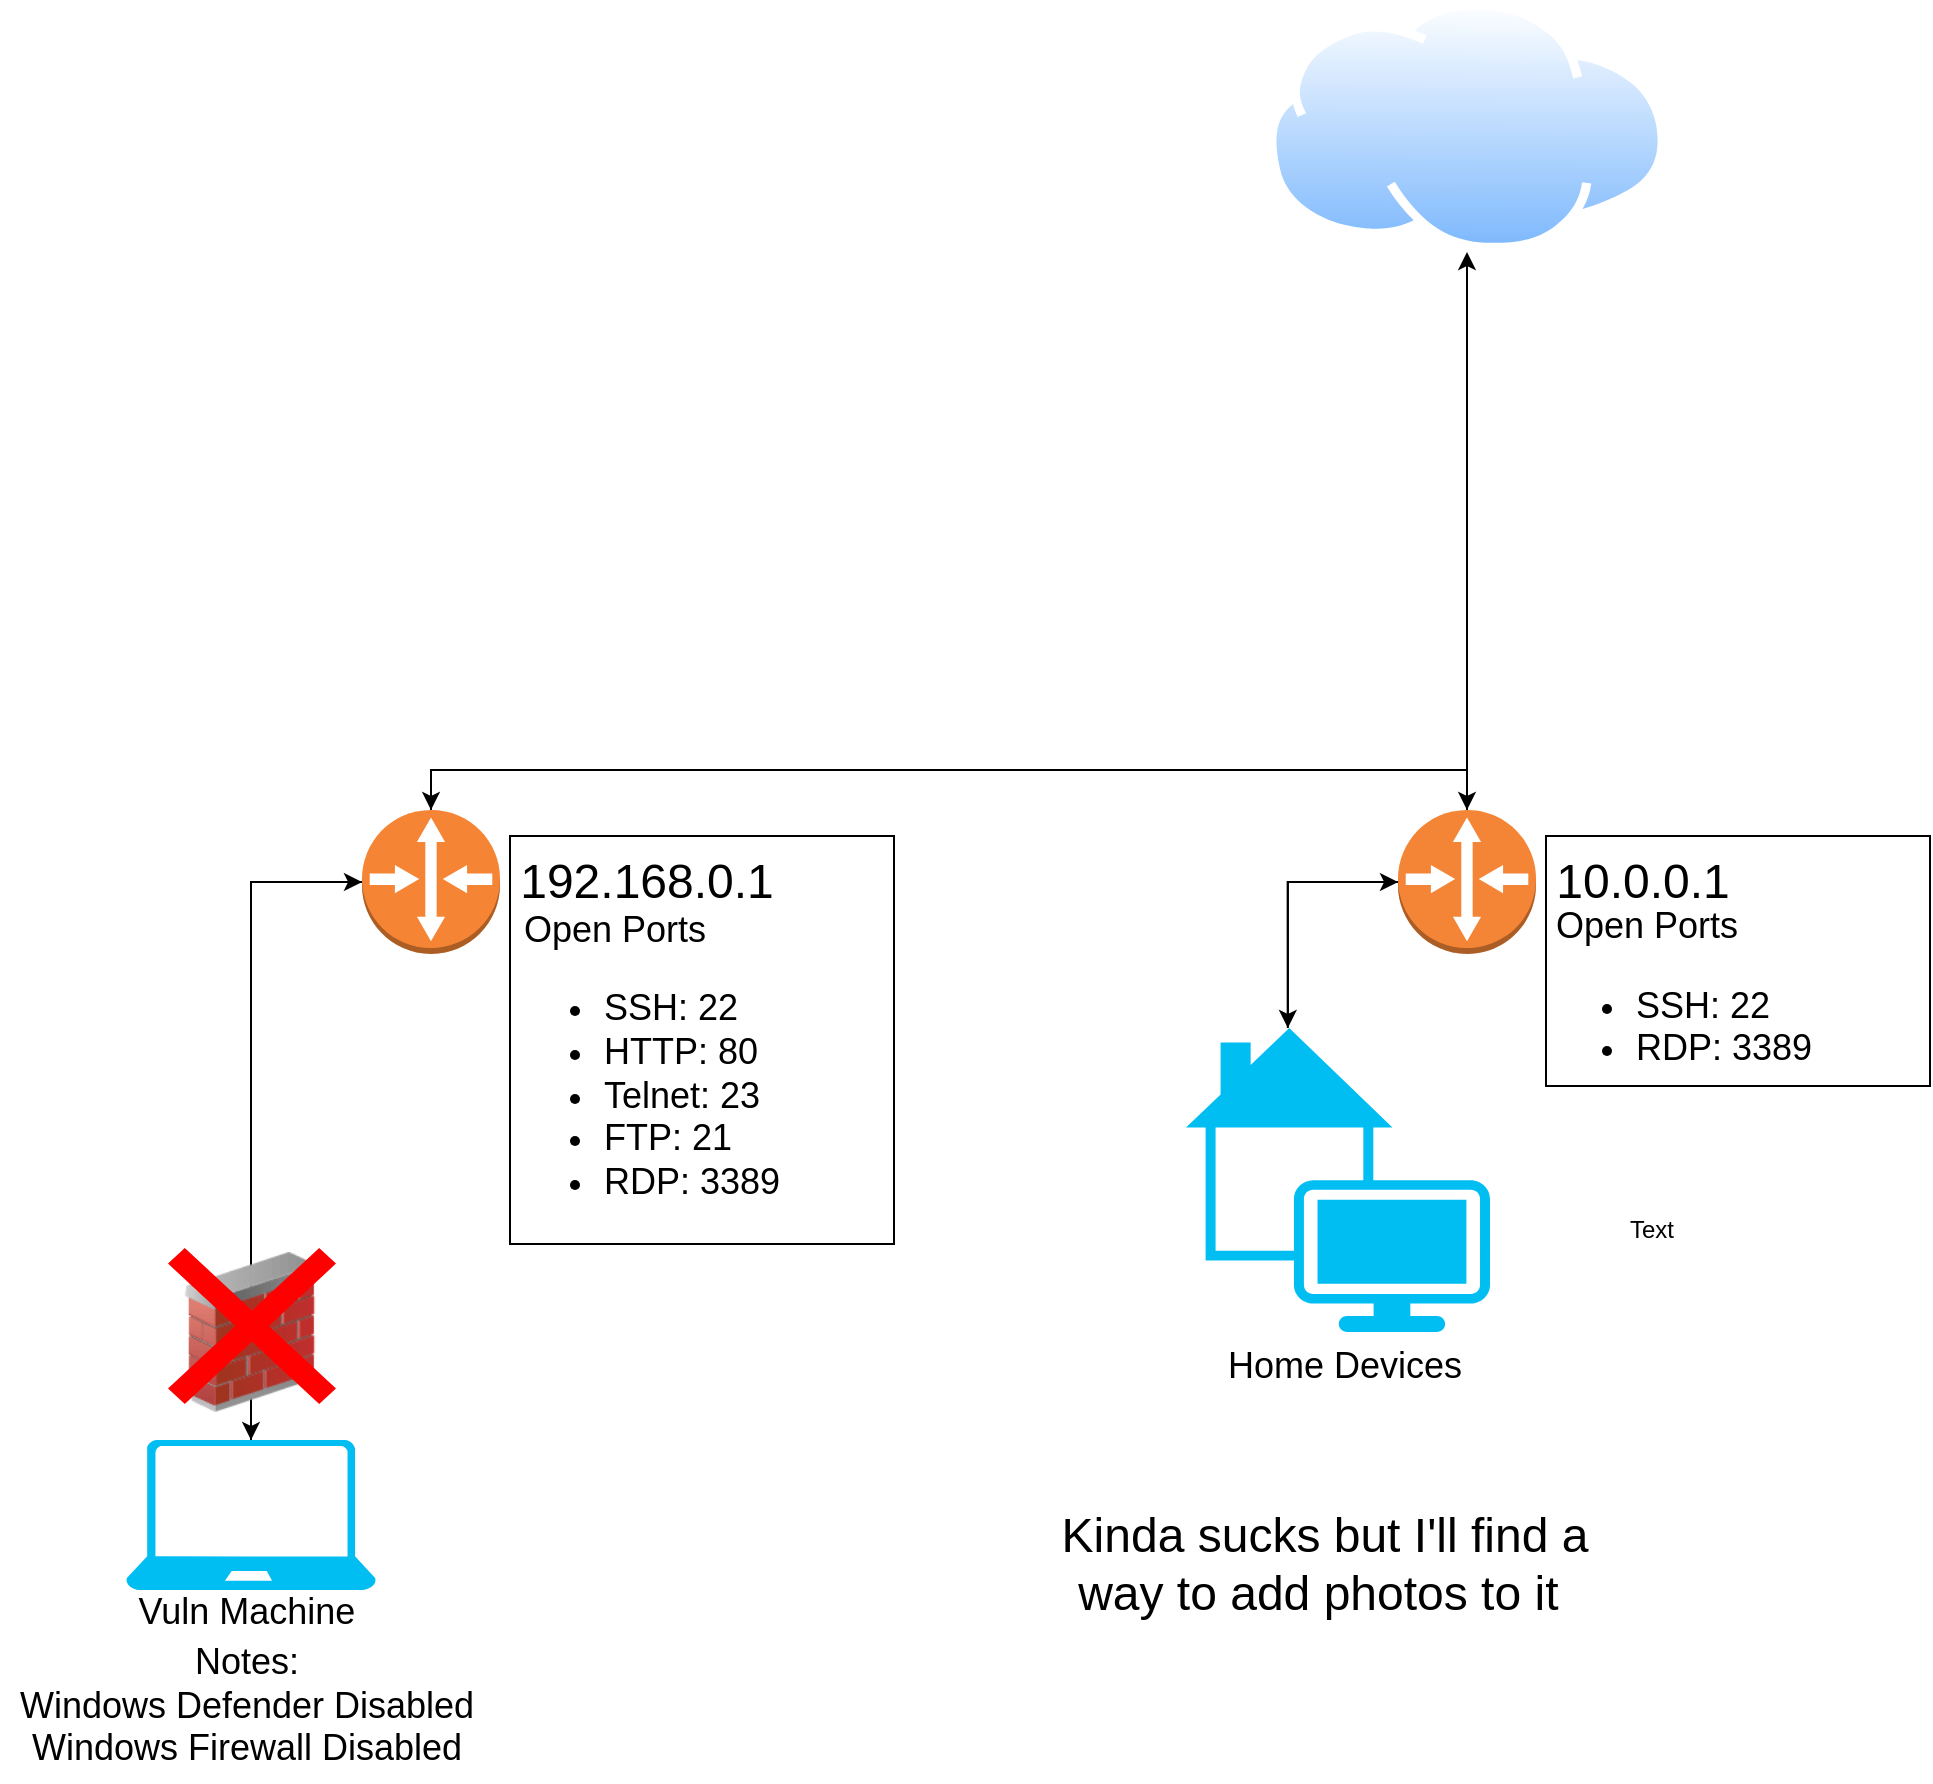 <mxfile version="24.4.4" type="device">
  <diagram name="Page-1" id="vlMoOn-6RSm7Gc2Z-TM3">
    <mxGraphModel dx="2433" dy="766" grid="0" gridSize="10" guides="1" tooltips="1" connect="1" arrows="1" fold="1" page="0" pageScale="1" pageWidth="850" pageHeight="1100" math="0" shadow="0">
      <root>
        <mxCell id="0" />
        <mxCell id="1" parent="0" />
        <mxCell id="TdLjCQkxOGRTl37V7jdG-11" value="" style="rounded=0;whiteSpace=wrap;html=1;" vertex="1" parent="1">
          <mxGeometry x="295" y="431" width="192" height="125" as="geometry" />
        </mxCell>
        <mxCell id="TdLjCQkxOGRTl37V7jdG-10" value="" style="rounded=0;whiteSpace=wrap;html=1;" vertex="1" parent="1">
          <mxGeometry x="-223" y="431" width="192" height="204" as="geometry" />
        </mxCell>
        <mxCell id="TdLjCQkxOGRTl37V7jdG-1" value="" style="verticalLabelPosition=bottom;html=1;verticalAlign=top;align=center;strokeColor=none;fillColor=#00BEF2;shape=mxgraph.azure.laptop;pointerEvents=1;" vertex="1" parent="1">
          <mxGeometry x="-415" y="733" width="125" height="75" as="geometry" />
        </mxCell>
        <mxCell id="TdLjCQkxOGRTl37V7jdG-2" value="" style="outlineConnect=0;dashed=0;verticalLabelPosition=bottom;verticalAlign=top;align=center;html=1;shape=mxgraph.aws3.router;fillColor=#F58534;gradientColor=none;" vertex="1" parent="1">
          <mxGeometry x="-297" y="418" width="69" height="72" as="geometry" />
        </mxCell>
        <mxCell id="TdLjCQkxOGRTl37V7jdG-27" style="edgeStyle=orthogonalEdgeStyle;rounded=0;orthogonalLoop=1;jettySize=auto;html=1;exitX=0.5;exitY=0;exitDx=0;exitDy=0;exitPerimeter=0;entryX=0.5;entryY=1;entryDx=0;entryDy=0;" edge="1" parent="1" source="TdLjCQkxOGRTl37V7jdG-4" target="TdLjCQkxOGRTl37V7jdG-19">
          <mxGeometry relative="1" as="geometry" />
        </mxCell>
        <mxCell id="TdLjCQkxOGRTl37V7jdG-4" value="" style="outlineConnect=0;dashed=0;verticalLabelPosition=bottom;verticalAlign=top;align=center;html=1;shape=mxgraph.aws3.router;fillColor=#F58536;gradientColor=none;" vertex="1" parent="1">
          <mxGeometry x="221" y="418" width="69" height="72" as="geometry" />
        </mxCell>
        <mxCell id="TdLjCQkxOGRTl37V7jdG-6" value="&lt;font style=&quot;font-size: 24px;&quot;&gt;192.168.0.1&lt;/font&gt;" style="text;html=1;align=center;verticalAlign=middle;resizable=0;points=[];autosize=1;strokeColor=none;fillColor=none;" vertex="1" parent="1">
          <mxGeometry x="-228" y="433.5" width="145" height="41" as="geometry" />
        </mxCell>
        <mxCell id="TdLjCQkxOGRTl37V7jdG-7" value="&lt;font style=&quot;font-size: 24px;&quot;&gt;10.0.0.1&lt;/font&gt;" style="text;html=1;align=center;verticalAlign=middle;resizable=0;points=[];autosize=1;strokeColor=none;fillColor=none;" vertex="1" parent="1">
          <mxGeometry x="290" y="433.5" width="105" height="41" as="geometry" />
        </mxCell>
        <mxCell id="TdLjCQkxOGRTl37V7jdG-8" value="&lt;font style=&quot;font-size: 18px;&quot;&gt;Open Ports&lt;br&gt;&lt;ul&gt;&lt;li&gt;&lt;font style=&quot;font-size: 18px;&quot;&gt;SSH: 22&lt;/font&gt;&lt;/li&gt;&lt;li&gt;&lt;font style=&quot;font-size: 18px;&quot;&gt;HTTP: 80&lt;/font&gt;&lt;/li&gt;&lt;li&gt;&lt;font style=&quot;font-size: 18px;&quot;&gt;Telnet: 23&lt;/font&gt;&lt;/li&gt;&lt;li&gt;FTP: 21&lt;/li&gt;&lt;li&gt;RDP: 3389&lt;/li&gt;&lt;/ul&gt;&lt;/font&gt;" style="text;html=1;align=left;verticalAlign=middle;resizable=0;points=[];autosize=1;strokeColor=none;fillColor=none;" vertex="1" parent="1">
          <mxGeometry x="-218" y="461" width="146" height="178" as="geometry" />
        </mxCell>
        <mxCell id="TdLjCQkxOGRTl37V7jdG-9" value="&lt;font style=&quot;font-size: 18px;&quot;&gt;Open Ports&lt;br&gt;&lt;ul&gt;&lt;li&gt;&lt;font style=&quot;font-size: 18px;&quot;&gt;SSH: 22&lt;/font&gt;&lt;/li&gt;&lt;li&gt;RDP: 3389&lt;/li&gt;&lt;/ul&gt;&lt;/font&gt;" style="text;html=1;align=left;verticalAlign=middle;resizable=0;points=[];autosize=1;strokeColor=none;fillColor=none;" vertex="1" parent="1">
          <mxGeometry x="298" y="459" width="146" height="113" as="geometry" />
        </mxCell>
        <mxCell id="TdLjCQkxOGRTl37V7jdG-15" value="" style="points=[[0.115,0.05,0],[0.335,0,0],[0.98,0.52,0],[1,0.71,0],[0.68,1,0],[0.065,0.76,0],[0,0.33,0],[0.68,0.33,0]];verticalLabelPosition=bottom;sketch=0;html=1;verticalAlign=top;aspect=fixed;align=center;pointerEvents=1;shape=mxgraph.cisco19.home_office;fillColor=#00BEF2;strokeColor=none;" vertex="1" parent="1">
          <mxGeometry x="115" y="527" width="152" height="152" as="geometry" />
        </mxCell>
        <mxCell id="TdLjCQkxOGRTl37V7jdG-19" value="" style="image;aspect=fixed;perimeter=ellipsePerimeter;html=1;align=center;shadow=0;dashed=0;spacingTop=3;image=img/lib/active_directory/internet_cloud.svg;" vertex="1" parent="1">
          <mxGeometry x="155.5" y="13" width="200" height="126" as="geometry" />
        </mxCell>
        <mxCell id="TdLjCQkxOGRTl37V7jdG-21" style="edgeStyle=orthogonalEdgeStyle;rounded=0;orthogonalLoop=1;jettySize=auto;html=1;exitX=0.5;exitY=0;exitDx=0;exitDy=0;exitPerimeter=0;entryX=0.5;entryY=0;entryDx=0;entryDy=0;entryPerimeter=0;" edge="1" parent="1" source="TdLjCQkxOGRTl37V7jdG-2" target="TdLjCQkxOGRTl37V7jdG-4">
          <mxGeometry relative="1" as="geometry" />
        </mxCell>
        <mxCell id="TdLjCQkxOGRTl37V7jdG-22" style="edgeStyle=orthogonalEdgeStyle;rounded=0;orthogonalLoop=1;jettySize=auto;html=1;exitX=0.5;exitY=0;exitDx=0;exitDy=0;exitPerimeter=0;entryX=0;entryY=0.5;entryDx=0;entryDy=0;entryPerimeter=0;" edge="1" parent="1" source="TdLjCQkxOGRTl37V7jdG-1" target="TdLjCQkxOGRTl37V7jdG-2">
          <mxGeometry relative="1" as="geometry" />
        </mxCell>
        <mxCell id="TdLjCQkxOGRTl37V7jdG-23" style="edgeStyle=orthogonalEdgeStyle;rounded=0;orthogonalLoop=1;jettySize=auto;html=1;exitX=0;exitY=0.5;exitDx=0;exitDy=0;exitPerimeter=0;entryX=0.5;entryY=0;entryDx=0;entryDy=0;entryPerimeter=0;" edge="1" parent="1" source="TdLjCQkxOGRTl37V7jdG-2" target="TdLjCQkxOGRTl37V7jdG-1">
          <mxGeometry relative="1" as="geometry" />
        </mxCell>
        <mxCell id="TdLjCQkxOGRTl37V7jdG-24" style="edgeStyle=orthogonalEdgeStyle;rounded=0;orthogonalLoop=1;jettySize=auto;html=1;exitX=0.335;exitY=0;exitDx=0;exitDy=0;exitPerimeter=0;entryX=0;entryY=0.5;entryDx=0;entryDy=0;entryPerimeter=0;" edge="1" parent="1" source="TdLjCQkxOGRTl37V7jdG-15" target="TdLjCQkxOGRTl37V7jdG-4">
          <mxGeometry relative="1" as="geometry" />
        </mxCell>
        <mxCell id="TdLjCQkxOGRTl37V7jdG-25" style="edgeStyle=orthogonalEdgeStyle;rounded=0;orthogonalLoop=1;jettySize=auto;html=1;exitX=0;exitY=0.5;exitDx=0;exitDy=0;exitPerimeter=0;entryX=0.335;entryY=0;entryDx=0;entryDy=0;entryPerimeter=0;" edge="1" parent="1" source="TdLjCQkxOGRTl37V7jdG-4" target="TdLjCQkxOGRTl37V7jdG-15">
          <mxGeometry relative="1" as="geometry" />
        </mxCell>
        <mxCell id="TdLjCQkxOGRTl37V7jdG-26" style="edgeStyle=orthogonalEdgeStyle;rounded=0;orthogonalLoop=1;jettySize=auto;html=1;exitX=0.5;exitY=0;exitDx=0;exitDy=0;exitPerimeter=0;entryX=0.5;entryY=0;entryDx=0;entryDy=0;entryPerimeter=0;" edge="1" parent="1" source="TdLjCQkxOGRTl37V7jdG-4" target="TdLjCQkxOGRTl37V7jdG-2">
          <mxGeometry relative="1" as="geometry" />
        </mxCell>
        <mxCell id="TdLjCQkxOGRTl37V7jdG-29" value="&lt;font style=&quot;font-size: 18px;&quot;&gt;Vuln Machine&lt;/font&gt;" style="text;html=1;align=center;verticalAlign=middle;resizable=0;points=[];autosize=1;strokeColor=none;fillColor=none;" vertex="1" parent="1">
          <mxGeometry x="-418" y="802" width="126" height="34" as="geometry" />
        </mxCell>
        <mxCell id="TdLjCQkxOGRTl37V7jdG-30" value="&lt;font style=&quot;font-size: 18px;&quot;&gt;Home Devices&lt;/font&gt;" style="text;html=1;align=center;verticalAlign=middle;resizable=0;points=[];autosize=1;strokeColor=none;fillColor=none;" vertex="1" parent="1">
          <mxGeometry x="126" y="679" width="135" height="34" as="geometry" />
        </mxCell>
        <mxCell id="TdLjCQkxOGRTl37V7jdG-31" value="" style="image;html=1;image=img/lib/clip_art/networking/Firewall_02_128x128.png" vertex="1" parent="1">
          <mxGeometry x="-392" y="639" width="80" height="80" as="geometry" />
        </mxCell>
        <mxCell id="TdLjCQkxOGRTl37V7jdG-32" value="" style="shape=mxgraph.mockup.markup.redX;fillColor=#ff0000;html=1;shadow=0;whiteSpace=wrap;strokeColor=none;" vertex="1" parent="1">
          <mxGeometry x="-394" y="637" width="84" height="78" as="geometry" />
        </mxCell>
        <mxCell id="TdLjCQkxOGRTl37V7jdG-33" value="&lt;span style=&quot;font-size: 18px;&quot;&gt;Notes:&lt;br&gt;Windows Defender Disabled&lt;/span&gt;&lt;div&gt;&lt;span style=&quot;font-size: 18px;&quot;&gt;Windows Firewall Disabled&lt;/span&gt;&lt;/div&gt;" style="text;html=1;align=center;verticalAlign=middle;resizable=0;points=[];autosize=1;strokeColor=none;fillColor=none;" vertex="1" parent="1">
          <mxGeometry x="-477.5" y="827" width="245" height="77" as="geometry" />
        </mxCell>
        <mxCell id="TdLjCQkxOGRTl37V7jdG-34" value="Text" style="text;html=1;align=center;verticalAlign=middle;whiteSpace=wrap;rounded=0;" vertex="1" parent="1">
          <mxGeometry x="318" y="613" width="60" height="30" as="geometry" />
        </mxCell>
        <mxCell id="TdLjCQkxOGRTl37V7jdG-36" value="&lt;font style=&quot;font-size: 24px;&quot;&gt;Kinda sucks but I&#39;ll find a way to add photos to it&amp;nbsp;&lt;/font&gt;" style="text;html=1;align=center;verticalAlign=middle;whiteSpace=wrap;rounded=0;" vertex="1" parent="1">
          <mxGeometry x="38" y="780" width="293" height="30" as="geometry" />
        </mxCell>
      </root>
    </mxGraphModel>
  </diagram>
</mxfile>

